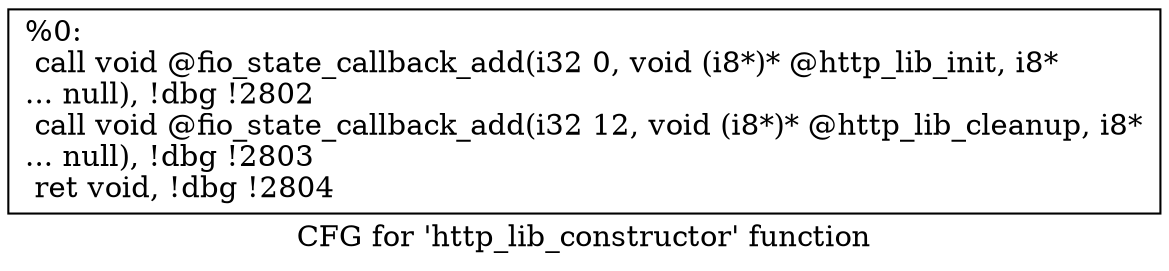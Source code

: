 digraph "CFG for 'http_lib_constructor' function" {
	label="CFG for 'http_lib_constructor' function";

	Node0x5568524768d0 [shape=record,label="{%0:\l  call void @fio_state_callback_add(i32 0, void (i8*)* @http_lib_init, i8*\l... null), !dbg !2802\l  call void @fio_state_callback_add(i32 12, void (i8*)* @http_lib_cleanup, i8*\l... null), !dbg !2803\l  ret void, !dbg !2804\l}"];
}
